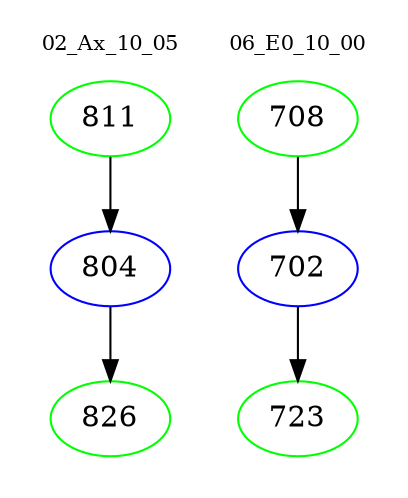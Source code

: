 digraph{
subgraph cluster_0 {
color = white
label = "02_Ax_10_05";
fontsize=10;
T0_811 [label="811", color="green"]
T0_811 -> T0_804 [color="black"]
T0_804 [label="804", color="blue"]
T0_804 -> T0_826 [color="black"]
T0_826 [label="826", color="green"]
}
subgraph cluster_1 {
color = white
label = "06_E0_10_00";
fontsize=10;
T1_708 [label="708", color="green"]
T1_708 -> T1_702 [color="black"]
T1_702 [label="702", color="blue"]
T1_702 -> T1_723 [color="black"]
T1_723 [label="723", color="green"]
}
}
